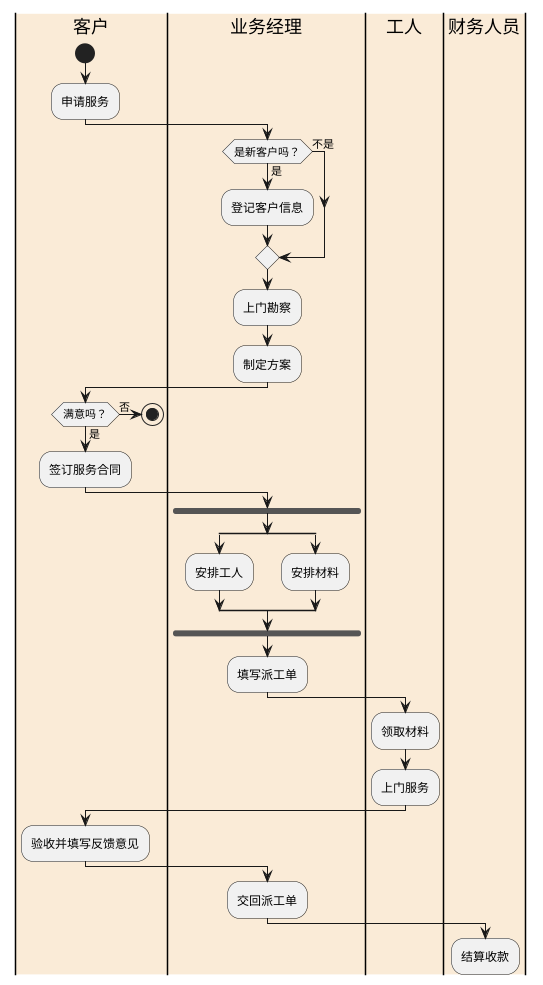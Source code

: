 @startuml
|#AntiqueWhite|客户|
start
    :申请服务;
|#AntiqueWhite|业务经理|
if(是新客户吗？)then(是)
    :登记客户信息;
    else (不是)
    endif
    :上门勘察;
    :制定方案;
|#AntiqueWhite|客户|
    if(满意吗？)then(是)
        :签订服务合同;
    else(否)
        stop
    endif
|#AntiqueWhite|业务经理|
    fork
        split
            :安排工人;
        split again
            :安排材料;
        end split
        end fork
        :填写派工单;
|#AntiqueWhite|工人|
:领取材料;
:上门服务;
|#AntiqueWhite|客户|
:验收并填写反馈意见;
|#AntiqueWhite|业务经理|
:交回派工单;
|#AntiqueWhite|财务人员|
:结算收款;
@enduml